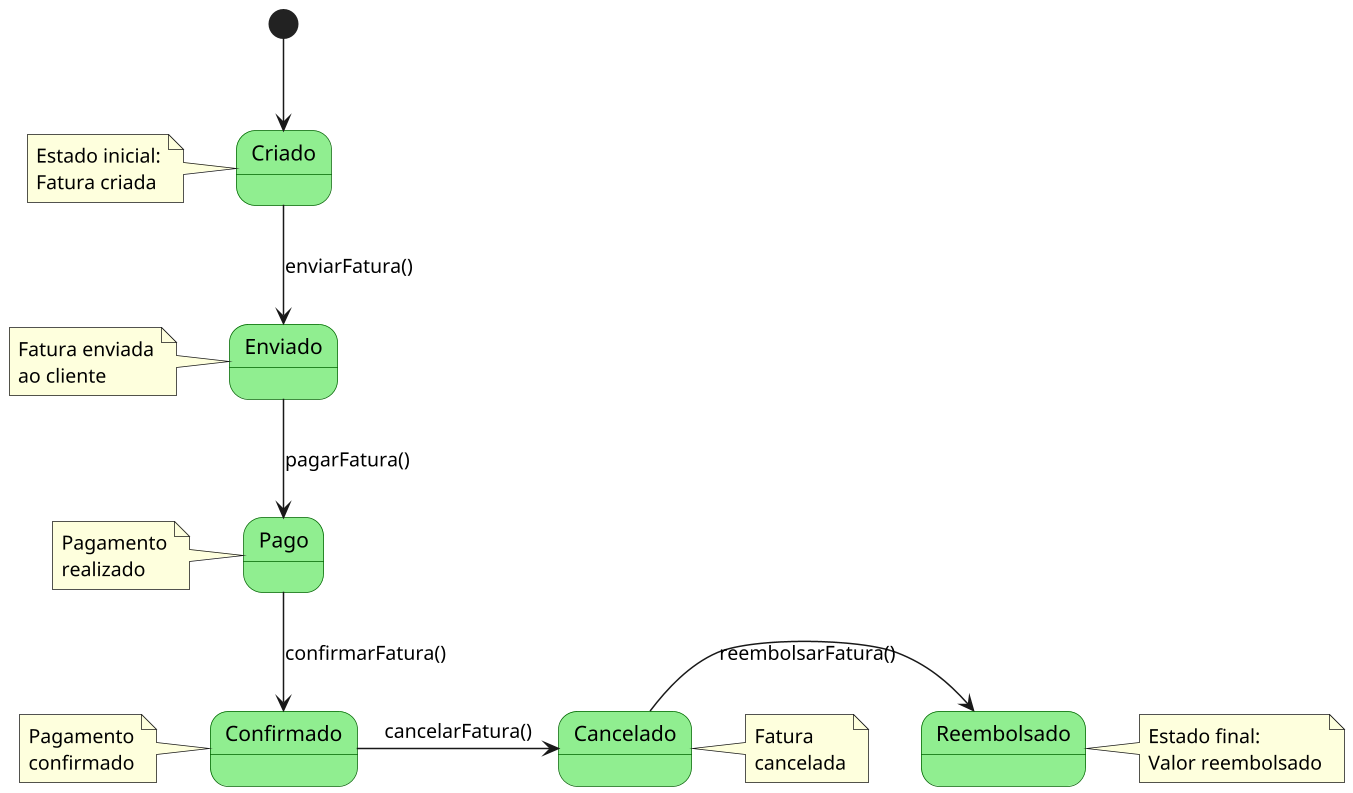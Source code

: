 @startuml
scale 1.5
skinparam StateAttributeIconSize 0

' Define estados
[*] --> Criado

state "Criado" as Criado
state "Enviado" as Enviado
state "Pago" as Pago
state "Confirmado" as Confirmado
state "Cancelado" as Cancelado
state "Reembolsado" as Reembolsado

' Transições principais
Criado -down-> Enviado : enviarFatura()
Enviado -down-> Pago : pagarFatura()
Pago -down-> Confirmado : confirmarFatura()
Confirmado -right-> Cancelado : cancelarFatura()
Cancelado -right-> Reembolsado : reembolsarFatura()

' Notas explicativas
note left of Criado
  Estado inicial:
  Fatura criada
end note

note left of Enviado
  Fatura enviada
  ao cliente
end note

note left of Pago
  Pagamento
  realizado
end note

note left of Confirmado
  Pagamento
  confirmado
end note

note right of Cancelado
  Fatura
  cancelada
end note

note right of Reembolsado
  Estado final:
  Valor reembolsado
end note

' Formatação
skinparam state {
  BackgroundColor LightGreen
  BorderColor DarkGreen
  FontSize 14
}

' Ajuste do layout
skinparam {
  ArrowColor DarkGreen
  ArrowThickness 2
}

@enduml
